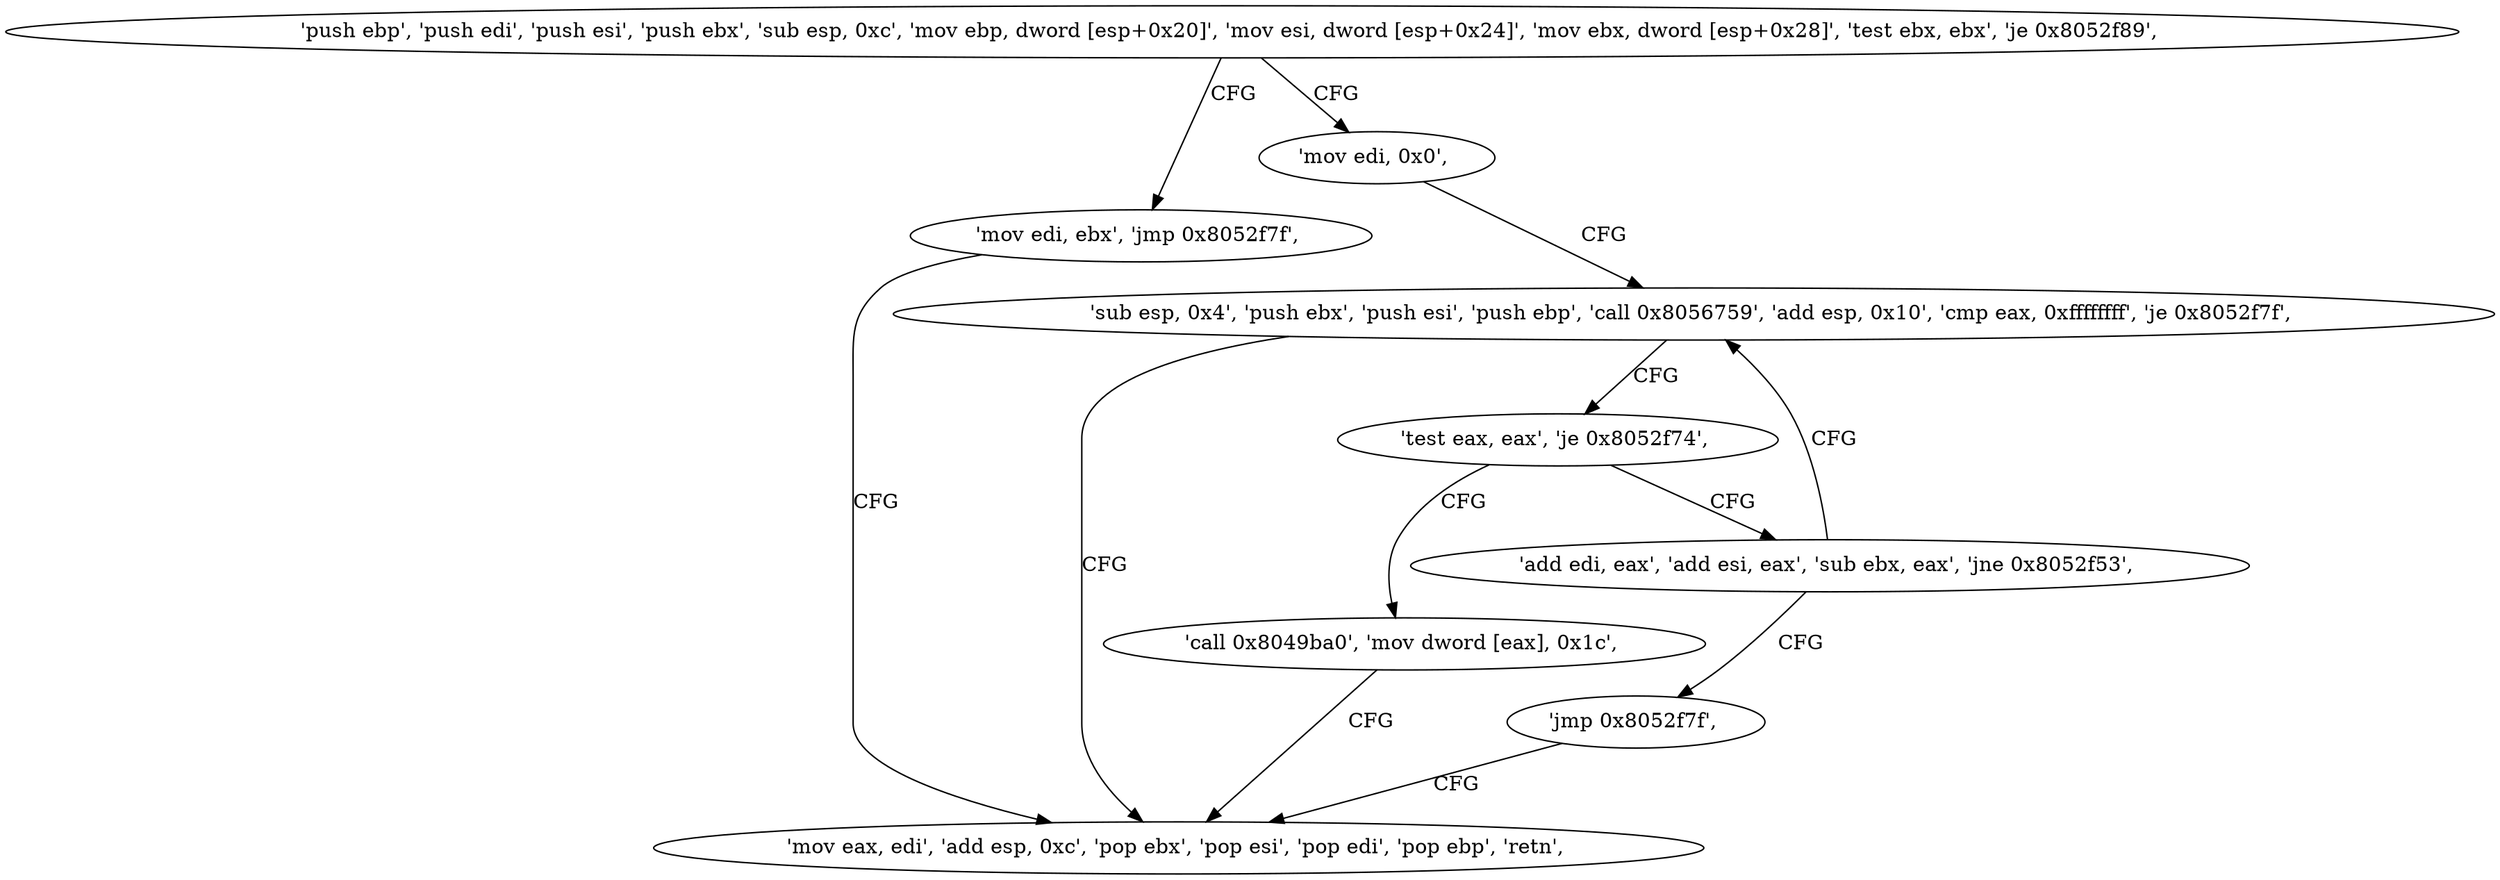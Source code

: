 digraph "func" {
"134557495" [label = "'push ebp', 'push edi', 'push esi', 'push ebx', 'sub esp, 0xc', 'mov ebp, dword [esp+0x20]', 'mov esi, dword [esp+0x24]', 'mov ebx, dword [esp+0x28]', 'test ebx, ebx', 'je 0x8052f89', " ]
"134557577" [label = "'mov edi, ebx', 'jmp 0x8052f7f', " ]
"134557518" [label = "'mov edi, 0x0', " ]
"134557567" [label = "'mov eax, edi', 'add esp, 0xc', 'pop ebx', 'pop esi', 'pop edi', 'pop ebp', 'retn', " ]
"134557523" [label = "'sub esp, 0x4', 'push ebx', 'push esi', 'push ebp', 'call 0x8056759', 'add esp, 0x10', 'cmp eax, 0xffffffff', 'je 0x8052f7f', " ]
"134557542" [label = "'test eax, eax', 'je 0x8052f74', " ]
"134557556" [label = "'call 0x8049ba0', 'mov dword [eax], 0x1c', " ]
"134557546" [label = "'add edi, eax', 'add esi, eax', 'sub ebx, eax', 'jne 0x8052f53', " ]
"134557554" [label = "'jmp 0x8052f7f', " ]
"134557495" -> "134557577" [ label = "CFG" ]
"134557495" -> "134557518" [ label = "CFG" ]
"134557577" -> "134557567" [ label = "CFG" ]
"134557518" -> "134557523" [ label = "CFG" ]
"134557523" -> "134557567" [ label = "CFG" ]
"134557523" -> "134557542" [ label = "CFG" ]
"134557542" -> "134557556" [ label = "CFG" ]
"134557542" -> "134557546" [ label = "CFG" ]
"134557556" -> "134557567" [ label = "CFG" ]
"134557546" -> "134557523" [ label = "CFG" ]
"134557546" -> "134557554" [ label = "CFG" ]
"134557554" -> "134557567" [ label = "CFG" ]
}
